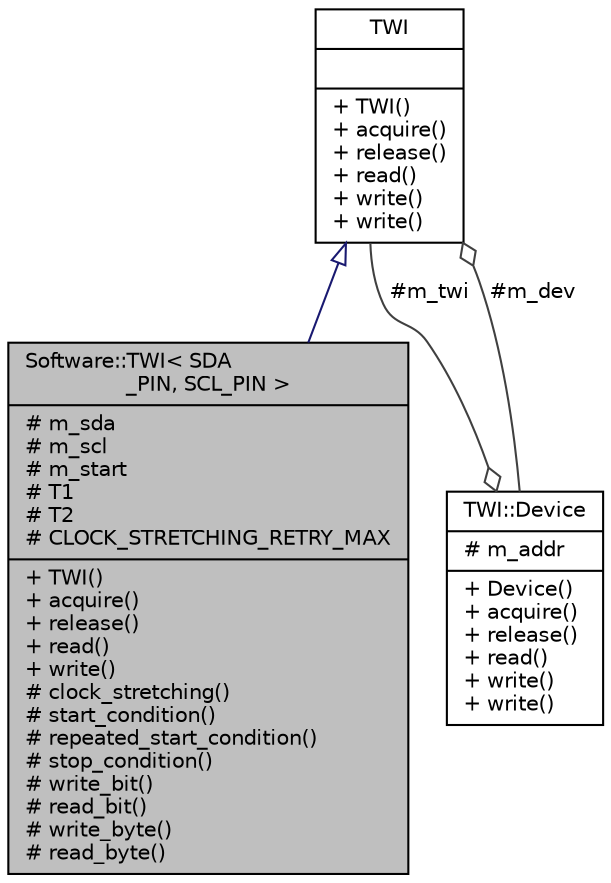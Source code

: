 digraph "Software::TWI&lt; SDA_PIN, SCL_PIN &gt;"
{
  edge [fontname="Helvetica",fontsize="10",labelfontname="Helvetica",labelfontsize="10"];
  node [fontname="Helvetica",fontsize="10",shape=record];
  Node1 [label="{Software::TWI\< SDA\l_PIN, SCL_PIN \>\n|# m_sda\l# m_scl\l# m_start\l# T1\l# T2\l# CLOCK_STRETCHING_RETRY_MAX\l|+ TWI()\l+ acquire()\l+ release()\l+ read()\l+ write()\l# clock_stretching()\l# start_condition()\l# repeated_start_condition()\l# stop_condition()\l# write_bit()\l# read_bit()\l# write_byte()\l# read_byte()\l}",height=0.2,width=0.4,color="black", fillcolor="grey75", style="filled", fontcolor="black"];
  Node2 -> Node1 [dir="back",color="midnightblue",fontsize="10",style="solid",arrowtail="onormal",fontname="Helvetica"];
  Node2 [label="{TWI\n||+ TWI()\l+ acquire()\l+ release()\l+ read()\l+ write()\l+ write()\l}",height=0.2,width=0.4,color="black", fillcolor="white", style="filled",URL="$d1/deb/classTWI.html"];
  Node3 -> Node2 [color="grey25",fontsize="10",style="solid",label=" #m_dev" ,arrowhead="odiamond",fontname="Helvetica"];
  Node3 [label="{TWI::Device\n|# m_addr\l|+ Device()\l+ acquire()\l+ release()\l+ read()\l+ write()\l+ write()\l}",height=0.2,width=0.4,color="black", fillcolor="white", style="filled",URL="$d4/d2d/classTWI_1_1Device.html"];
  Node2 -> Node3 [color="grey25",fontsize="10",style="solid",label=" #m_twi" ,arrowhead="odiamond",fontname="Helvetica"];
}
